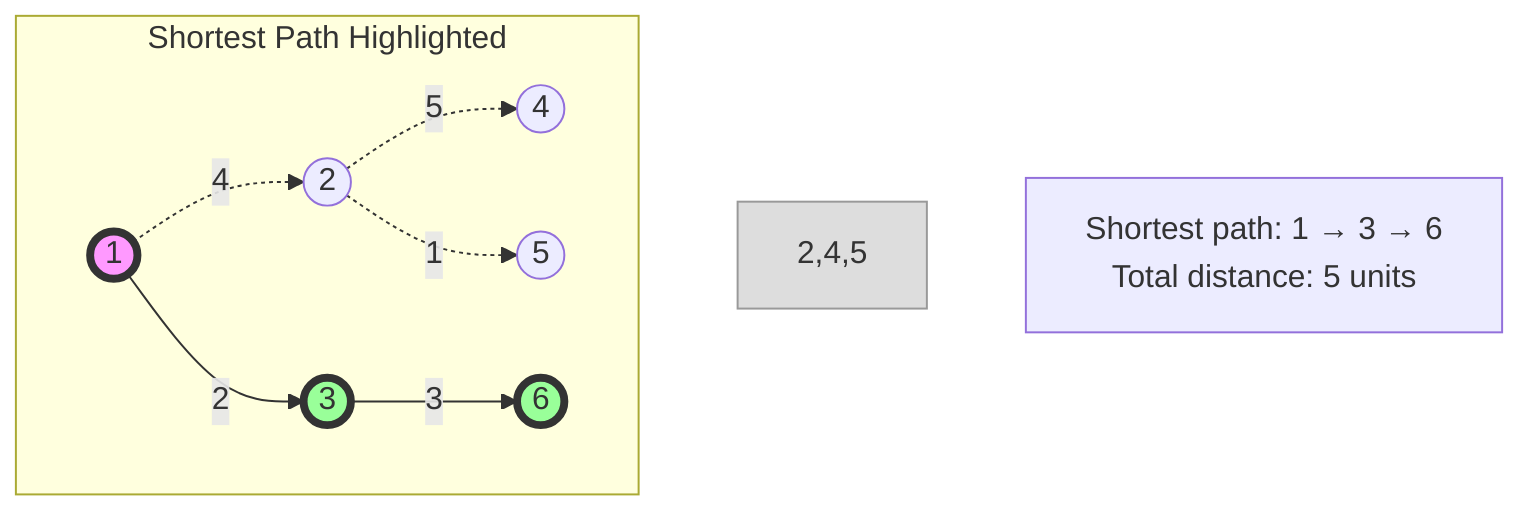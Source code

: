 graph TD
    subgraph Shortest Path Highlighted
        1((1)) --> |2| 3((3))
        3 --> |3| 6((6))
        
        1 -.-> |4| 2((2))
        2 -.-> |5| 4((4))
        2 -.-> |1| 5((5))

        style 1 fill:#f9f,stroke:#333,stroke-width:4px
        style 3 fill:#9f9,stroke:#333,stroke-width:4px
        style 6 fill:#9f9,stroke:#333,stroke-width:4px
        style 2,4,5 fill:#ddd,stroke:#999
        
        classDef highlighted stroke:#0f0,stroke-width:3px
        class 1,3,6 highlighted
    end

    note["Shortest path: 1 → 3 → 6
    Total distance: 5 units"]